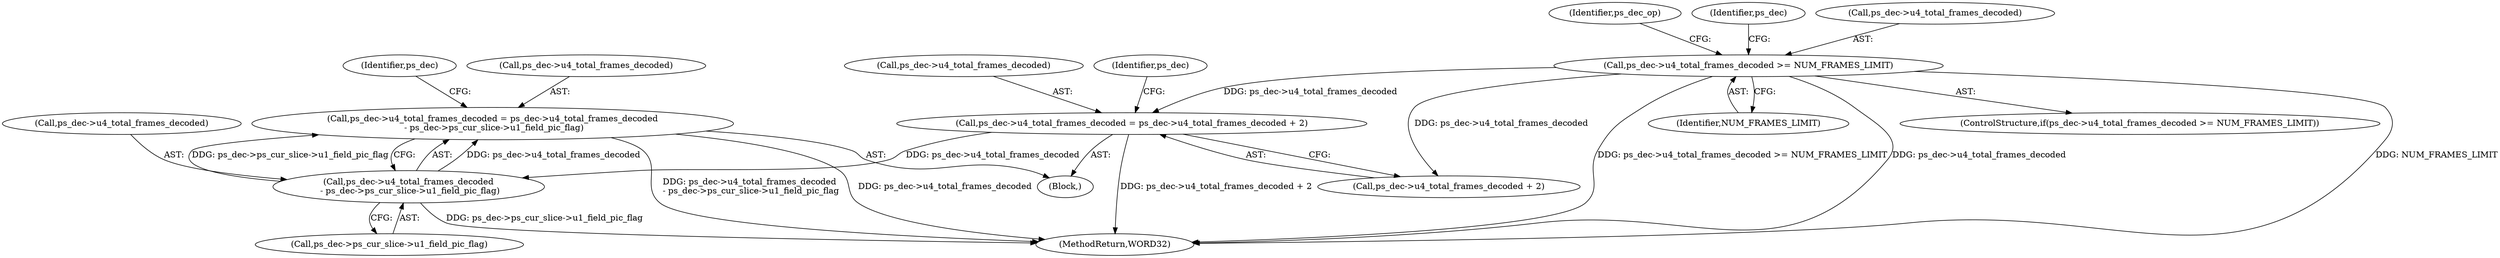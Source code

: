digraph "0_Android_494561291a503840f385fbcd11d9bc5f4dc502b8@integer" {
"1002003" [label="(Call,ps_dec->u4_total_frames_decoded = ps_dec->u4_total_frames_decoded\n - ps_dec->ps_cur_slice->u1_field_pic_flag)"];
"1002007" [label="(Call,ps_dec->u4_total_frames_decoded\n - ps_dec->ps_cur_slice->u1_field_pic_flag)"];
"1001994" [label="(Call,ps_dec->u4_total_frames_decoded = ps_dec->u4_total_frames_decoded + 2)"];
"1000468" [label="(Call,ps_dec->u4_total_frames_decoded >= NUM_FRAMES_LIMIT)"];
"1002007" [label="(Call,ps_dec->u4_total_frames_decoded\n - ps_dec->ps_cur_slice->u1_field_pic_flag)"];
"1002185" [label="(MethodReturn,WORD32)"];
"1001995" [label="(Call,ps_dec->u4_total_frames_decoded)"];
"1000468" [label="(Call,ps_dec->u4_total_frames_decoded >= NUM_FRAMES_LIMIT)"];
"1002019" [label="(Identifier,ps_dec)"];
"1000472" [label="(Identifier,NUM_FRAMES_LIMIT)"];
"1001998" [label="(Call,ps_dec->u4_total_frames_decoded + 2)"];
"1002005" [label="(Identifier,ps_dec)"];
"1002004" [label="(Call,ps_dec->u4_total_frames_decoded)"];
"1000467" [label="(ControlStructure,if(ps_dec->u4_total_frames_decoded >= NUM_FRAMES_LIMIT))"];
"1002003" [label="(Call,ps_dec->u4_total_frames_decoded = ps_dec->u4_total_frames_decoded\n - ps_dec->ps_cur_slice->u1_field_pic_flag)"];
"1000476" [label="(Identifier,ps_dec_op)"];
"1001994" [label="(Call,ps_dec->u4_total_frames_decoded = ps_dec->u4_total_frames_decoded + 2)"];
"1001853" [label="(Block,)"];
"1002011" [label="(Call,ps_dec->ps_cur_slice->u1_field_pic_flag)"];
"1000483" [label="(Identifier,ps_dec)"];
"1000469" [label="(Call,ps_dec->u4_total_frames_decoded)"];
"1002008" [label="(Call,ps_dec->u4_total_frames_decoded)"];
"1002003" -> "1001853"  [label="AST: "];
"1002003" -> "1002007"  [label="CFG: "];
"1002004" -> "1002003"  [label="AST: "];
"1002007" -> "1002003"  [label="AST: "];
"1002019" -> "1002003"  [label="CFG: "];
"1002003" -> "1002185"  [label="DDG: ps_dec->u4_total_frames_decoded\n - ps_dec->ps_cur_slice->u1_field_pic_flag"];
"1002003" -> "1002185"  [label="DDG: ps_dec->u4_total_frames_decoded"];
"1002007" -> "1002003"  [label="DDG: ps_dec->u4_total_frames_decoded"];
"1002007" -> "1002003"  [label="DDG: ps_dec->ps_cur_slice->u1_field_pic_flag"];
"1002007" -> "1002011"  [label="CFG: "];
"1002008" -> "1002007"  [label="AST: "];
"1002011" -> "1002007"  [label="AST: "];
"1002007" -> "1002185"  [label="DDG: ps_dec->ps_cur_slice->u1_field_pic_flag"];
"1001994" -> "1002007"  [label="DDG: ps_dec->u4_total_frames_decoded"];
"1001994" -> "1001853"  [label="AST: "];
"1001994" -> "1001998"  [label="CFG: "];
"1001995" -> "1001994"  [label="AST: "];
"1001998" -> "1001994"  [label="AST: "];
"1002005" -> "1001994"  [label="CFG: "];
"1001994" -> "1002185"  [label="DDG: ps_dec->u4_total_frames_decoded + 2"];
"1000468" -> "1001994"  [label="DDG: ps_dec->u4_total_frames_decoded"];
"1000468" -> "1000467"  [label="AST: "];
"1000468" -> "1000472"  [label="CFG: "];
"1000469" -> "1000468"  [label="AST: "];
"1000472" -> "1000468"  [label="AST: "];
"1000476" -> "1000468"  [label="CFG: "];
"1000483" -> "1000468"  [label="CFG: "];
"1000468" -> "1002185"  [label="DDG: NUM_FRAMES_LIMIT"];
"1000468" -> "1002185"  [label="DDG: ps_dec->u4_total_frames_decoded >= NUM_FRAMES_LIMIT"];
"1000468" -> "1002185"  [label="DDG: ps_dec->u4_total_frames_decoded"];
"1000468" -> "1001998"  [label="DDG: ps_dec->u4_total_frames_decoded"];
}
